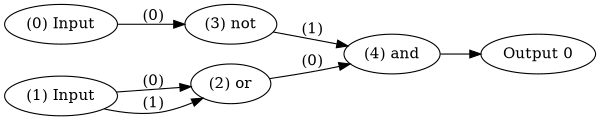 digraph NeuralNetwork {
rankdir=LR;
size="4,3";
center = true;
node0 [label="(0) Input", color=black, labelfontcolor=black, fontcolor=black];
node1 [label="(1) Input", color=black, labelfontcolor=black, fontcolor=black];
node2 [label="(2) or", color=black, labelfontcolor=black, fontcolor=black];
node1 -> node2 [label=" (0)", labelfontcolor=black, fontcolor=black, bold=true, color=black];
node1 -> node2 [label=" (1)", labelfontcolor=black, fontcolor=black, bold=true, color=black];
node3 [label="(3) not", color=black, labelfontcolor=black, fontcolor=black];
node0 -> node3 [label=" (0)", labelfontcolor=black, fontcolor=black, bold=true, color=black];
node4 [label="(4) and", color=black, labelfontcolor=black, fontcolor=black];
node2 -> node4 [label=" (0)", labelfontcolor=black, fontcolor=black, bold=true, color=black];
node3 -> node4 [label=" (1)", labelfontcolor=black, fontcolor=black, bold=true, color=black];
node5 [label="Output 0", color=black, labelfontcolor=black, fontcolor=black];
node4 -> node5 [labelfontcolor=black, fontcolor=black, bold=true, color=black];
{ rank = source; "node0"; "node1"; }
{ rank = max;"node5"; }
}